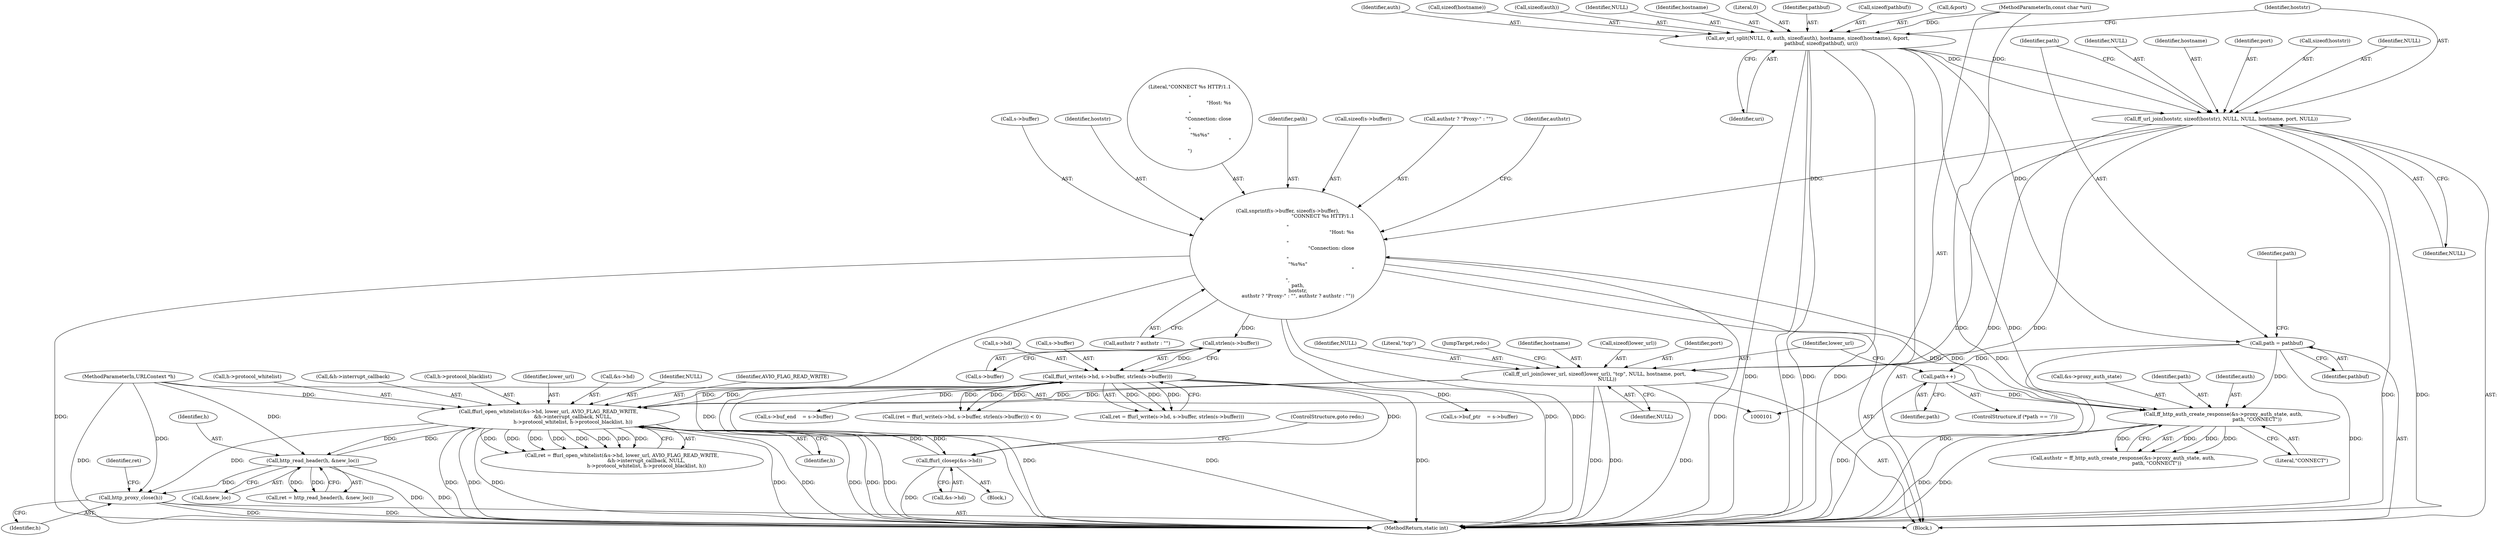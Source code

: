 digraph "0_FFmpeg_2a05c8f813de6f2278827734bf8102291e7484aa_2@API" {
"1000363" [label="(Call,http_proxy_close(h))"];
"1000300" [label="(Call,http_read_header(h, &new_loc))"];
"1000193" [label="(Call,ffurl_open_whitelist(&s->hd, lower_url, AVIO_FLAG_READ_WRITE,\n                               &h->interrupt_callback, NULL,\n                               h->protocol_whitelist, h->protocol_blacklist, h))"];
"1000254" [label="(Call,ffurl_write(s->hd, s->buffer, strlen(s->buffer)))"];
"1000261" [label="(Call,strlen(s->buffer))"];
"1000228" [label="(Call,snprintf(s->buffer, sizeof(s->buffer),\n             \"CONNECT %s HTTP/1.1\r\n\"\n             \"Host: %s\r\n\"\n             \"Connection: close\r\n\"\n             \"%s%s\"\n             \"\r\n\",\n             path,\n             hoststr,\n             authstr ? \"Proxy-\" : \"\", authstr ? authstr : \"\"))"];
"1000220" [label="(Call,ff_http_auth_create_response(&s->proxy_auth_state, auth,\n                                           path, \"CONNECT\"))"];
"1000147" [label="(Call,av_url_split(NULL, 0, auth, sizeof(auth), hostname, sizeof(hostname), &port,\n                 pathbuf, sizeof(pathbuf), uri))"];
"1000103" [label="(MethodParameterIn,const char *uri)"];
"1000171" [label="(Call,path = pathbuf)"];
"1000179" [label="(Call,path++)"];
"1000162" [label="(Call,ff_url_join(hoststr, sizeof(hoststr), NULL, NULL, hostname, port, NULL))"];
"1000340" [label="(Call,ffurl_closep(&s->hd))"];
"1000181" [label="(Call,ff_url_join(lower_url, sizeof(lower_url), \"tcp\", NULL, hostname, port,\n                NULL))"];
"1000102" [label="(MethodParameterIn,URLContext *h)"];
"1000258" [label="(Call,s->buffer)"];
"1000251" [label="(Call,(ret = ffurl_write(s->hd, s->buffer, strlen(s->buffer))) < 0)"];
"1000172" [label="(Identifier,path)"];
"1000181" [label="(Call,ff_url_join(lower_url, sizeof(lower_url), \"tcp\", NULL, hostname, port,\n                NULL))"];
"1000170" [label="(Identifier,NULL)"];
"1000228" [label="(Call,snprintf(s->buffer, sizeof(s->buffer),\n             \"CONNECT %s HTTP/1.1\r\n\"\n             \"Host: %s\r\n\"\n             \"Connection: close\r\n\"\n             \"%s%s\"\n             \"\r\n\",\n             path,\n             hoststr,\n             authstr ? \"Proxy-\" : \"\", authstr ? authstr : \"\"))"];
"1000147" [label="(Call,av_url_split(NULL, 0, auth, sizeof(auth), hostname, sizeof(hostname), &port,\n                 pathbuf, sizeof(pathbuf), uri))"];
"1000364" [label="(Identifier,h)"];
"1000189" [label="(Identifier,NULL)"];
"1000249" [label="(Identifier,authstr)"];
"1000103" [label="(MethodParameterIn,const char *uri)"];
"1000298" [label="(Call,ret = http_read_header(h, &new_loc))"];
"1000171" [label="(Call,path = pathbuf)"];
"1000169" [label="(Identifier,port)"];
"1000174" [label="(ControlStructure,if (*path == '/'))"];
"1000340" [label="(Call,ffurl_closep(&s->hd))"];
"1000220" [label="(Call,ff_http_auth_create_response(&s->proxy_auth_state, auth,\n                                           path, \"CONNECT\"))"];
"1000151" [label="(Call,sizeof(auth))"];
"1000163" [label="(Identifier,hoststr)"];
"1000164" [label="(Call,sizeof(hoststr))"];
"1000186" [label="(Identifier,NULL)"];
"1000300" [label="(Call,http_read_header(h, &new_loc))"];
"1000162" [label="(Call,ff_url_join(hoststr, sizeof(hoststr), NULL, NULL, hostname, port, NULL))"];
"1000221" [label="(Call,&s->proxy_auth_state)"];
"1000182" [label="(Identifier,lower_url)"];
"1000229" [label="(Call,s->buffer)"];
"1000208" [label="(Call,h->protocol_blacklist)"];
"1000226" [label="(Identifier,path)"];
"1000105" [label="(Block,)"];
"1000261" [label="(Call,strlen(s->buffer))"];
"1000198" [label="(Identifier,lower_url)"];
"1000252" [label="(Call,ret = ffurl_write(s->hd, s->buffer, strlen(s->buffer)))"];
"1000363" [label="(Call,http_proxy_close(h))"];
"1000148" [label="(Identifier,NULL)"];
"1000238" [label="(Identifier,hoststr)"];
"1000255" [label="(Call,s->hd)"];
"1000243" [label="(Call,authstr ? authstr : \"\")"];
"1000153" [label="(Identifier,hostname)"];
"1000149" [label="(Literal,0)"];
"1000185" [label="(Literal,\"tcp\")"];
"1000158" [label="(Identifier,pathbuf)"];
"1000166" [label="(Identifier,NULL)"];
"1000191" [label="(Call,ret = ffurl_open_whitelist(&s->hd, lower_url, AVIO_FLAG_READ_WRITE,\n                               &h->interrupt_callback, NULL,\n                               h->protocol_whitelist, h->protocol_blacklist, h))"];
"1000227" [label="(Literal,\"CONNECT\")"];
"1000194" [label="(Call,&s->hd)"];
"1000161" [label="(Identifier,uri)"];
"1000177" [label="(Identifier,path)"];
"1000367" [label="(MethodReturn,static int)"];
"1000341" [label="(Call,&s->hd)"];
"1000236" [label="(Literal,\"CONNECT %s HTTP/1.1\r\n\"\n             \"Host: %s\r\n\"\n             \"Connection: close\r\n\"\n             \"%s%s\"\n             \"\r\n\")"];
"1000159" [label="(Call,sizeof(pathbuf))"];
"1000167" [label="(Identifier,NULL)"];
"1000102" [label="(MethodParameterIn,URLContext *h)"];
"1000190" [label="(JumpTarget,redo:)"];
"1000237" [label="(Identifier,path)"];
"1000187" [label="(Identifier,hostname)"];
"1000183" [label="(Call,sizeof(lower_url))"];
"1000188" [label="(Identifier,port)"];
"1000204" [label="(Identifier,NULL)"];
"1000156" [label="(Call,&port)"];
"1000199" [label="(Identifier,AVIO_FLAG_READ_WRITE)"];
"1000150" [label="(Identifier,auth)"];
"1000345" [label="(ControlStructure,goto redo;)"];
"1000205" [label="(Call,h->protocol_whitelist)"];
"1000232" [label="(Call,sizeof(s->buffer))"];
"1000262" [label="(Call,s->buffer)"];
"1000218" [label="(Call,authstr = ff_http_auth_create_response(&s->proxy_auth_state, auth,\n                                           path, \"CONNECT\"))"];
"1000339" [label="(Block,)"];
"1000154" [label="(Call,sizeof(hostname))"];
"1000267" [label="(Call,s->buf_ptr    = s->buffer)"];
"1000366" [label="(Identifier,ret)"];
"1000179" [label="(Call,path++)"];
"1000302" [label="(Call,&new_loc)"];
"1000168" [label="(Identifier,hostname)"];
"1000173" [label="(Identifier,pathbuf)"];
"1000254" [label="(Call,ffurl_write(s->hd, s->buffer, strlen(s->buffer)))"];
"1000225" [label="(Identifier,auth)"];
"1000200" [label="(Call,&h->interrupt_callback)"];
"1000301" [label="(Identifier,h)"];
"1000239" [label="(Call,authstr ? \"Proxy-\" : \"\")"];
"1000180" [label="(Identifier,path)"];
"1000211" [label="(Identifier,h)"];
"1000193" [label="(Call,ffurl_open_whitelist(&s->hd, lower_url, AVIO_FLAG_READ_WRITE,\n                               &h->interrupt_callback, NULL,\n                               h->protocol_whitelist, h->protocol_blacklist, h))"];
"1000274" [label="(Call,s->buf_end    = s->buffer)"];
"1000363" -> "1000105"  [label="AST: "];
"1000363" -> "1000364"  [label="CFG: "];
"1000364" -> "1000363"  [label="AST: "];
"1000366" -> "1000363"  [label="CFG: "];
"1000363" -> "1000367"  [label="DDG: "];
"1000363" -> "1000367"  [label="DDG: "];
"1000300" -> "1000363"  [label="DDG: "];
"1000193" -> "1000363"  [label="DDG: "];
"1000102" -> "1000363"  [label="DDG: "];
"1000300" -> "1000298"  [label="AST: "];
"1000300" -> "1000302"  [label="CFG: "];
"1000301" -> "1000300"  [label="AST: "];
"1000302" -> "1000300"  [label="AST: "];
"1000298" -> "1000300"  [label="CFG: "];
"1000300" -> "1000367"  [label="DDG: "];
"1000300" -> "1000367"  [label="DDG: "];
"1000300" -> "1000193"  [label="DDG: "];
"1000300" -> "1000298"  [label="DDG: "];
"1000300" -> "1000298"  [label="DDG: "];
"1000193" -> "1000300"  [label="DDG: "];
"1000102" -> "1000300"  [label="DDG: "];
"1000193" -> "1000191"  [label="AST: "];
"1000193" -> "1000211"  [label="CFG: "];
"1000194" -> "1000193"  [label="AST: "];
"1000198" -> "1000193"  [label="AST: "];
"1000199" -> "1000193"  [label="AST: "];
"1000200" -> "1000193"  [label="AST: "];
"1000204" -> "1000193"  [label="AST: "];
"1000205" -> "1000193"  [label="AST: "];
"1000208" -> "1000193"  [label="AST: "];
"1000211" -> "1000193"  [label="AST: "];
"1000191" -> "1000193"  [label="CFG: "];
"1000193" -> "1000367"  [label="DDG: "];
"1000193" -> "1000367"  [label="DDG: "];
"1000193" -> "1000367"  [label="DDG: "];
"1000193" -> "1000367"  [label="DDG: "];
"1000193" -> "1000367"  [label="DDG: "];
"1000193" -> "1000367"  [label="DDG: "];
"1000193" -> "1000367"  [label="DDG: "];
"1000193" -> "1000367"  [label="DDG: "];
"1000193" -> "1000191"  [label="DDG: "];
"1000193" -> "1000191"  [label="DDG: "];
"1000193" -> "1000191"  [label="DDG: "];
"1000193" -> "1000191"  [label="DDG: "];
"1000193" -> "1000191"  [label="DDG: "];
"1000193" -> "1000191"  [label="DDG: "];
"1000193" -> "1000191"  [label="DDG: "];
"1000193" -> "1000191"  [label="DDG: "];
"1000254" -> "1000193"  [label="DDG: "];
"1000340" -> "1000193"  [label="DDG: "];
"1000181" -> "1000193"  [label="DDG: "];
"1000181" -> "1000193"  [label="DDG: "];
"1000102" -> "1000193"  [label="DDG: "];
"1000193" -> "1000254"  [label="DDG: "];
"1000193" -> "1000340"  [label="DDG: "];
"1000254" -> "1000252"  [label="AST: "];
"1000254" -> "1000261"  [label="CFG: "];
"1000255" -> "1000254"  [label="AST: "];
"1000258" -> "1000254"  [label="AST: "];
"1000261" -> "1000254"  [label="AST: "];
"1000252" -> "1000254"  [label="CFG: "];
"1000254" -> "1000367"  [label="DDG: "];
"1000254" -> "1000367"  [label="DDG: "];
"1000254" -> "1000367"  [label="DDG: "];
"1000254" -> "1000251"  [label="DDG: "];
"1000254" -> "1000251"  [label="DDG: "];
"1000254" -> "1000251"  [label="DDG: "];
"1000254" -> "1000252"  [label="DDG: "];
"1000254" -> "1000252"  [label="DDG: "];
"1000254" -> "1000252"  [label="DDG: "];
"1000261" -> "1000254"  [label="DDG: "];
"1000254" -> "1000267"  [label="DDG: "];
"1000254" -> "1000274"  [label="DDG: "];
"1000254" -> "1000340"  [label="DDG: "];
"1000261" -> "1000262"  [label="CFG: "];
"1000262" -> "1000261"  [label="AST: "];
"1000228" -> "1000261"  [label="DDG: "];
"1000228" -> "1000105"  [label="AST: "];
"1000228" -> "1000243"  [label="CFG: "];
"1000229" -> "1000228"  [label="AST: "];
"1000232" -> "1000228"  [label="AST: "];
"1000236" -> "1000228"  [label="AST: "];
"1000237" -> "1000228"  [label="AST: "];
"1000238" -> "1000228"  [label="AST: "];
"1000239" -> "1000228"  [label="AST: "];
"1000243" -> "1000228"  [label="AST: "];
"1000249" -> "1000228"  [label="CFG: "];
"1000228" -> "1000367"  [label="DDG: "];
"1000228" -> "1000367"  [label="DDG: "];
"1000228" -> "1000367"  [label="DDG: "];
"1000228" -> "1000367"  [label="DDG: "];
"1000228" -> "1000367"  [label="DDG: "];
"1000228" -> "1000220"  [label="DDG: "];
"1000220" -> "1000228"  [label="DDG: "];
"1000162" -> "1000228"  [label="DDG: "];
"1000220" -> "1000218"  [label="AST: "];
"1000220" -> "1000227"  [label="CFG: "];
"1000221" -> "1000220"  [label="AST: "];
"1000225" -> "1000220"  [label="AST: "];
"1000226" -> "1000220"  [label="AST: "];
"1000227" -> "1000220"  [label="AST: "];
"1000218" -> "1000220"  [label="CFG: "];
"1000220" -> "1000367"  [label="DDG: "];
"1000220" -> "1000367"  [label="DDG: "];
"1000220" -> "1000218"  [label="DDG: "];
"1000220" -> "1000218"  [label="DDG: "];
"1000220" -> "1000218"  [label="DDG: "];
"1000220" -> "1000218"  [label="DDG: "];
"1000147" -> "1000220"  [label="DDG: "];
"1000171" -> "1000220"  [label="DDG: "];
"1000179" -> "1000220"  [label="DDG: "];
"1000147" -> "1000105"  [label="AST: "];
"1000147" -> "1000161"  [label="CFG: "];
"1000148" -> "1000147"  [label="AST: "];
"1000149" -> "1000147"  [label="AST: "];
"1000150" -> "1000147"  [label="AST: "];
"1000151" -> "1000147"  [label="AST: "];
"1000153" -> "1000147"  [label="AST: "];
"1000154" -> "1000147"  [label="AST: "];
"1000156" -> "1000147"  [label="AST: "];
"1000158" -> "1000147"  [label="AST: "];
"1000159" -> "1000147"  [label="AST: "];
"1000161" -> "1000147"  [label="AST: "];
"1000163" -> "1000147"  [label="CFG: "];
"1000147" -> "1000367"  [label="DDG: "];
"1000147" -> "1000367"  [label="DDG: "];
"1000147" -> "1000367"  [label="DDG: "];
"1000147" -> "1000367"  [label="DDG: "];
"1000103" -> "1000147"  [label="DDG: "];
"1000147" -> "1000162"  [label="DDG: "];
"1000147" -> "1000162"  [label="DDG: "];
"1000147" -> "1000171"  [label="DDG: "];
"1000103" -> "1000101"  [label="AST: "];
"1000103" -> "1000367"  [label="DDG: "];
"1000171" -> "1000105"  [label="AST: "];
"1000171" -> "1000173"  [label="CFG: "];
"1000172" -> "1000171"  [label="AST: "];
"1000173" -> "1000171"  [label="AST: "];
"1000177" -> "1000171"  [label="CFG: "];
"1000171" -> "1000367"  [label="DDG: "];
"1000171" -> "1000367"  [label="DDG: "];
"1000171" -> "1000179"  [label="DDG: "];
"1000179" -> "1000174"  [label="AST: "];
"1000179" -> "1000180"  [label="CFG: "];
"1000180" -> "1000179"  [label="AST: "];
"1000182" -> "1000179"  [label="CFG: "];
"1000179" -> "1000367"  [label="DDG: "];
"1000162" -> "1000105"  [label="AST: "];
"1000162" -> "1000170"  [label="CFG: "];
"1000163" -> "1000162"  [label="AST: "];
"1000164" -> "1000162"  [label="AST: "];
"1000166" -> "1000162"  [label="AST: "];
"1000167" -> "1000162"  [label="AST: "];
"1000168" -> "1000162"  [label="AST: "];
"1000169" -> "1000162"  [label="AST: "];
"1000170" -> "1000162"  [label="AST: "];
"1000172" -> "1000162"  [label="CFG: "];
"1000162" -> "1000367"  [label="DDG: "];
"1000162" -> "1000367"  [label="DDG: "];
"1000162" -> "1000181"  [label="DDG: "];
"1000162" -> "1000181"  [label="DDG: "];
"1000162" -> "1000181"  [label="DDG: "];
"1000340" -> "1000339"  [label="AST: "];
"1000340" -> "1000341"  [label="CFG: "];
"1000341" -> "1000340"  [label="AST: "];
"1000345" -> "1000340"  [label="CFG: "];
"1000340" -> "1000367"  [label="DDG: "];
"1000181" -> "1000105"  [label="AST: "];
"1000181" -> "1000189"  [label="CFG: "];
"1000182" -> "1000181"  [label="AST: "];
"1000183" -> "1000181"  [label="AST: "];
"1000185" -> "1000181"  [label="AST: "];
"1000186" -> "1000181"  [label="AST: "];
"1000187" -> "1000181"  [label="AST: "];
"1000188" -> "1000181"  [label="AST: "];
"1000189" -> "1000181"  [label="AST: "];
"1000190" -> "1000181"  [label="CFG: "];
"1000181" -> "1000367"  [label="DDG: "];
"1000181" -> "1000367"  [label="DDG: "];
"1000181" -> "1000367"  [label="DDG: "];
"1000102" -> "1000101"  [label="AST: "];
"1000102" -> "1000367"  [label="DDG: "];
}
